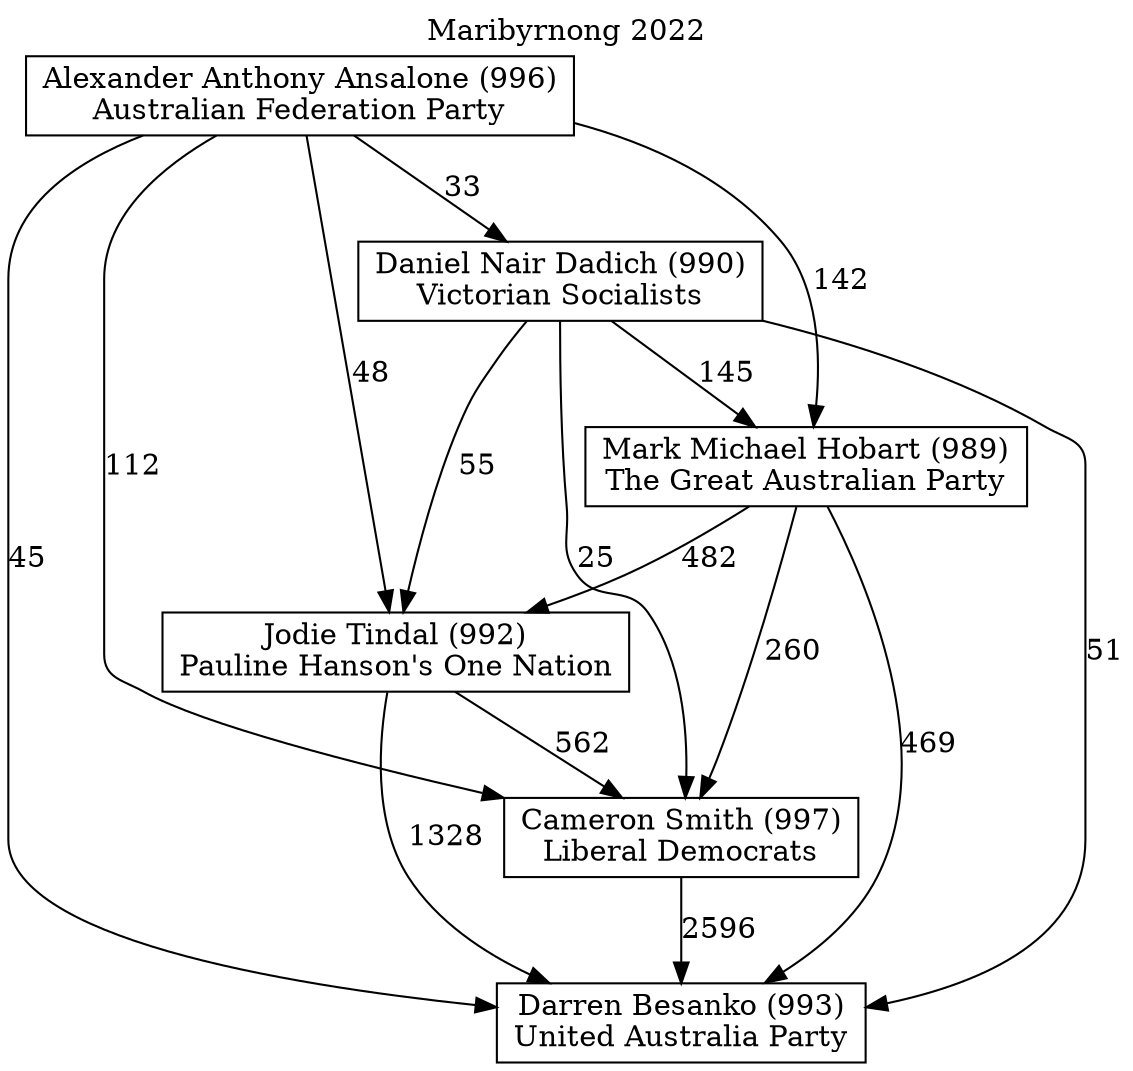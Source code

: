 // House preference flow
digraph "Darren Besanko (993)_Maribyrnong_2022" {
	graph [label="Maribyrnong 2022" labelloc=t mclimit=2]
	node [shape=box]
	"Darren Besanko (993)" [label="Darren Besanko (993)
United Australia Party"]
	"Cameron Smith (997)" [label="Cameron Smith (997)
Liberal Democrats"]
	"Jodie Tindal (992)" [label="Jodie Tindal (992)
Pauline Hanson's One Nation"]
	"Mark Michael Hobart (989)" [label="Mark Michael Hobart (989)
The Great Australian Party"]
	"Daniel Nair Dadich (990)" [label="Daniel Nair Dadich (990)
Victorian Socialists"]
	"Alexander Anthony Ansalone (996)" [label="Alexander Anthony Ansalone (996)
Australian Federation Party"]
	"Cameron Smith (997)" -> "Darren Besanko (993)" [label=2596]
	"Jodie Tindal (992)" -> "Cameron Smith (997)" [label=562]
	"Mark Michael Hobart (989)" -> "Jodie Tindal (992)" [label=482]
	"Daniel Nair Dadich (990)" -> "Mark Michael Hobart (989)" [label=145]
	"Alexander Anthony Ansalone (996)" -> "Daniel Nair Dadich (990)" [label=33]
	"Jodie Tindal (992)" -> "Darren Besanko (993)" [label=1328]
	"Mark Michael Hobart (989)" -> "Darren Besanko (993)" [label=469]
	"Daniel Nair Dadich (990)" -> "Darren Besanko (993)" [label=51]
	"Alexander Anthony Ansalone (996)" -> "Darren Besanko (993)" [label=45]
	"Alexander Anthony Ansalone (996)" -> "Mark Michael Hobart (989)" [label=142]
	"Daniel Nair Dadich (990)" -> "Jodie Tindal (992)" [label=55]
	"Alexander Anthony Ansalone (996)" -> "Jodie Tindal (992)" [label=48]
	"Mark Michael Hobart (989)" -> "Cameron Smith (997)" [label=260]
	"Daniel Nair Dadich (990)" -> "Cameron Smith (997)" [label=25]
	"Alexander Anthony Ansalone (996)" -> "Cameron Smith (997)" [label=112]
}

